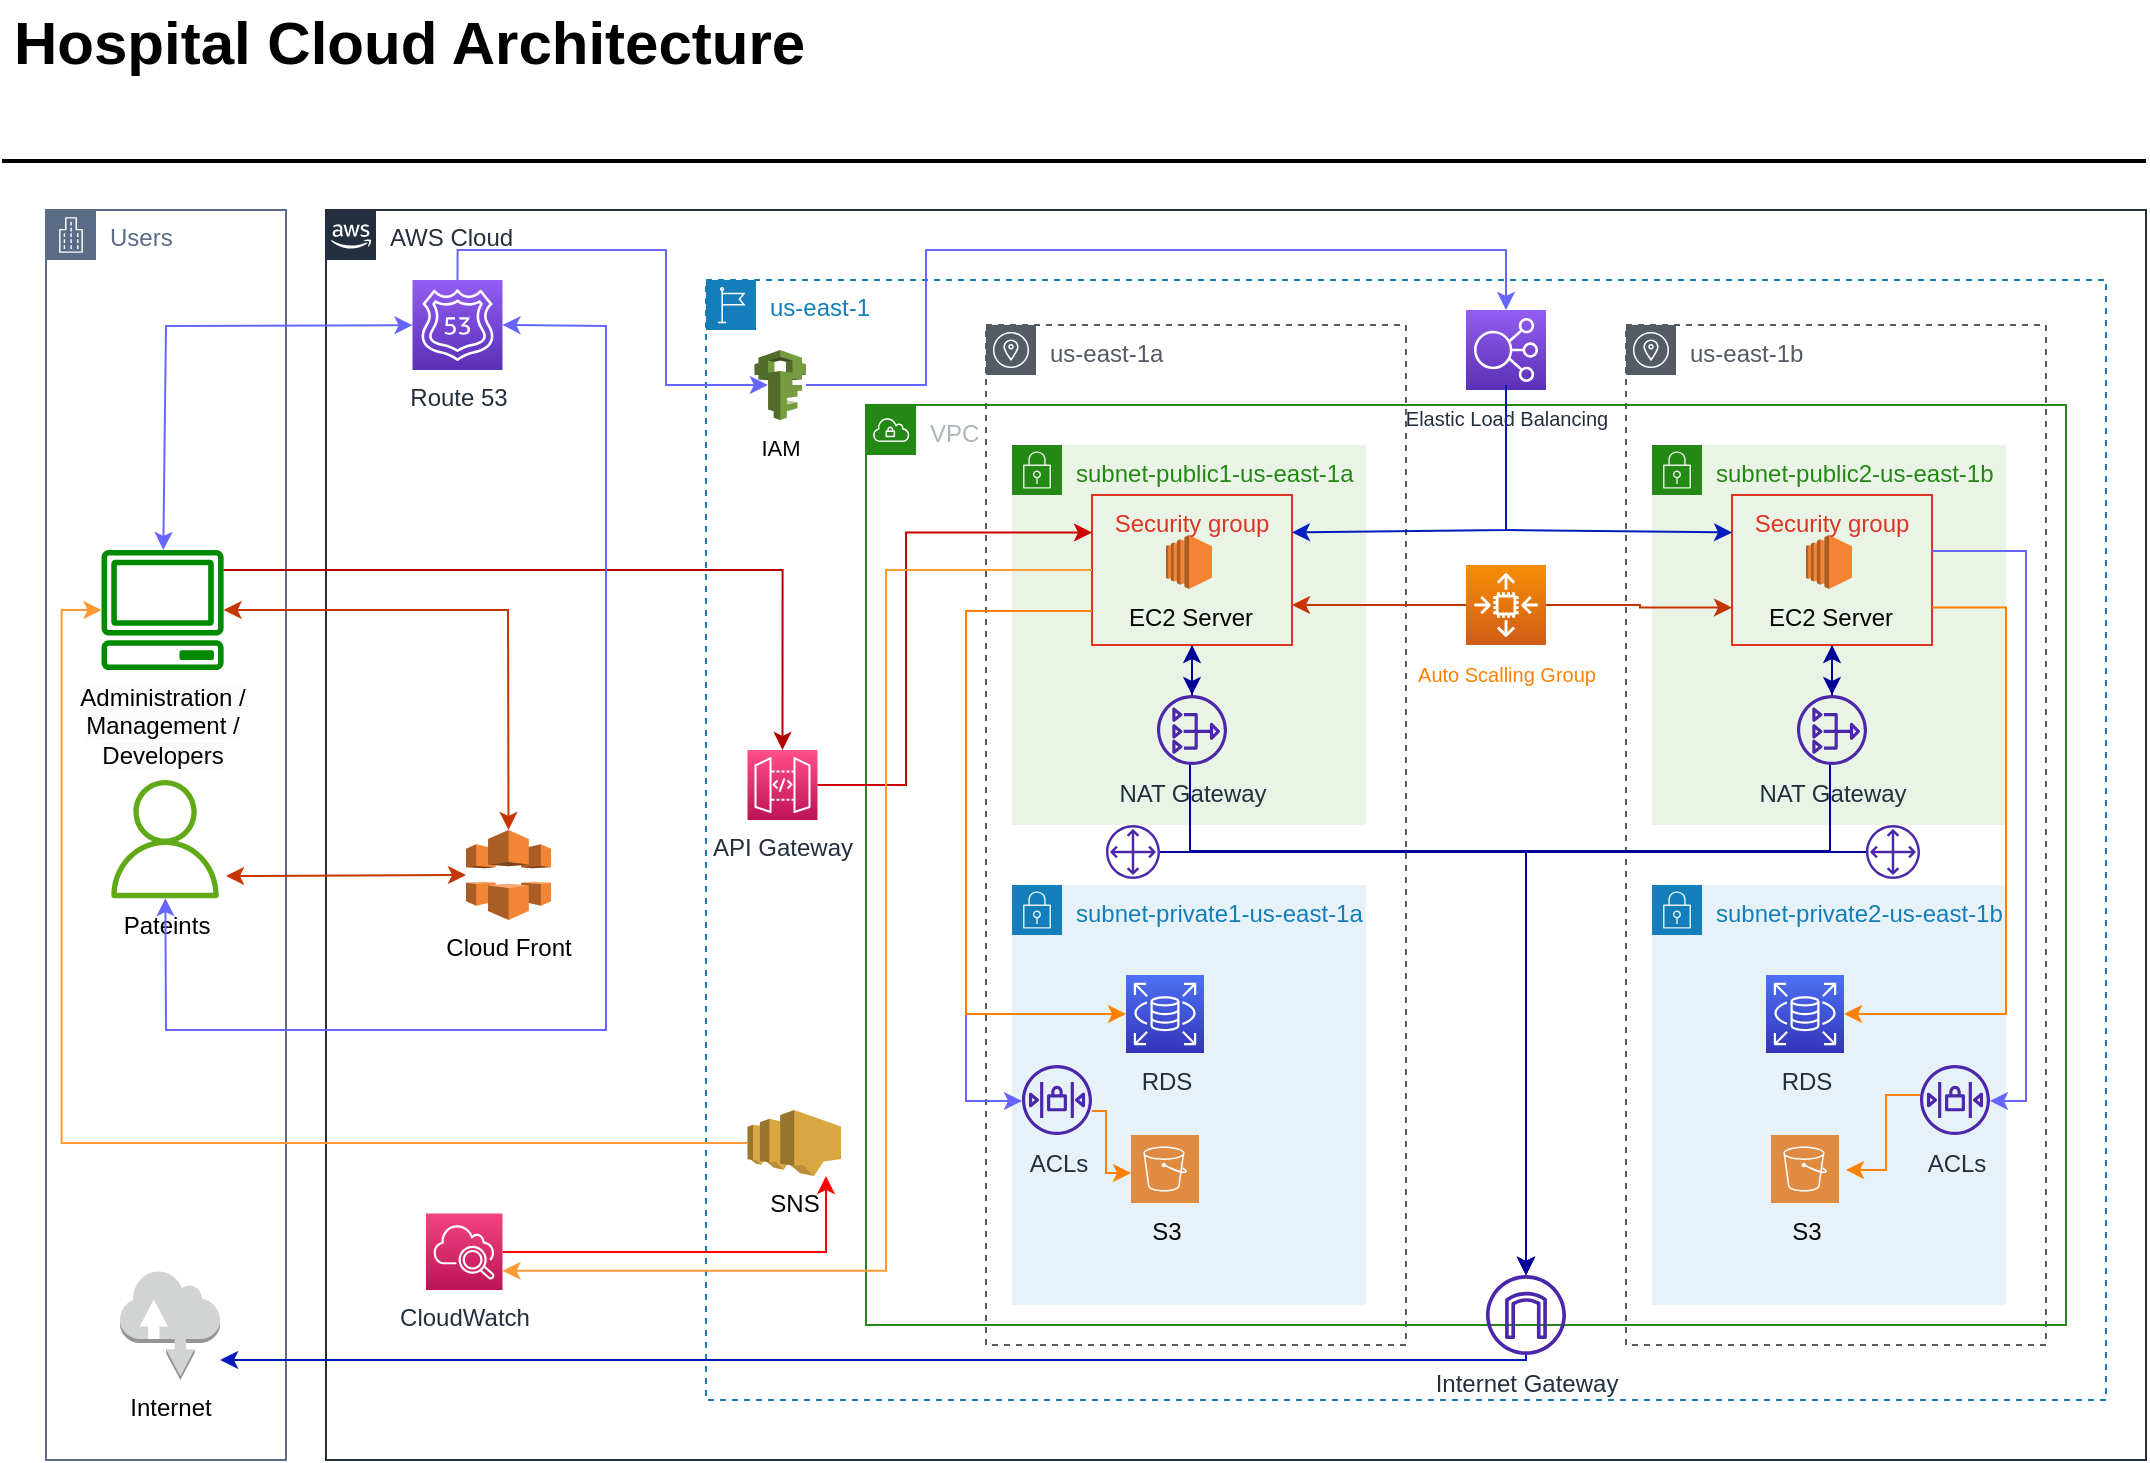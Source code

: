 <mxfile version="21.6.8" type="device">
  <diagram id="Ht1M8jgEwFfnCIfOTk4-" name="Page-1">
    <mxGraphModel dx="1194" dy="524" grid="1" gridSize="10" guides="1" tooltips="1" connect="1" arrows="1" fold="1" page="1" pageScale="1" pageWidth="827" pageHeight="1169" math="0" shadow="0">
      <root>
        <mxCell id="0" />
        <mxCell id="1" parent="0" />
        <mxCell id="UEzPUAAOIrF-is8g5C7q-2" value="AWS Cloud" style="points=[[0,0],[0.25,0],[0.5,0],[0.75,0],[1,0],[1,0.25],[1,0.5],[1,0.75],[1,1],[0.75,1],[0.5,1],[0.25,1],[0,1],[0,0.75],[0,0.5],[0,0.25]];outlineConnect=0;gradientColor=none;html=1;whiteSpace=wrap;fontSize=12;fontStyle=0;shape=mxgraph.aws4.group;grIcon=mxgraph.aws4.group_aws_cloud_alt;strokeColor=#232F3E;fillColor=none;verticalAlign=top;align=left;spacingLeft=30;fontColor=#232F3E;dashed=0;container=1;pointerEvents=0;collapsible=0;recursiveResize=0;" parent="1" vertex="1">
          <mxGeometry x="170" y="170" width="910" height="625" as="geometry" />
        </mxCell>
        <mxCell id="ExGzcJAQRoewwnMDEtsl-25" value="us-east-1" style="points=[[0,0],[0.25,0],[0.5,0],[0.75,0],[1,0],[1,0.25],[1,0.5],[1,0.75],[1,1],[0.75,1],[0.5,1],[0.25,1],[0,1],[0,0.75],[0,0.5],[0,0.25]];outlineConnect=0;gradientColor=none;html=1;whiteSpace=wrap;fontSize=12;fontStyle=0;container=1;pointerEvents=0;collapsible=0;recursiveResize=0;shape=mxgraph.aws4.group;grIcon=mxgraph.aws4.group_region;strokeColor=#147EBA;fillColor=none;verticalAlign=top;align=left;spacingLeft=30;fontColor=#147EBA;dashed=1;" parent="UEzPUAAOIrF-is8g5C7q-2" vertex="1">
          <mxGeometry x="190" y="35" width="700" height="560" as="geometry" />
        </mxCell>
        <mxCell id="ExGzcJAQRoewwnMDEtsl-26" value="VPC" style="points=[[0,0],[0.25,0],[0.5,0],[0.75,0],[1,0],[1,0.25],[1,0.5],[1,0.75],[1,1],[0.75,1],[0.5,1],[0.25,1],[0,1],[0,0.75],[0,0.5],[0,0.25]];outlineConnect=0;gradientColor=none;html=1;whiteSpace=wrap;fontSize=12;fontStyle=0;container=1;pointerEvents=0;collapsible=0;recursiveResize=0;shape=mxgraph.aws4.group;grIcon=mxgraph.aws4.group_vpc;strokeColor=#248814;fillColor=none;verticalAlign=top;align=left;spacingLeft=30;fontColor=#AAB7B8;dashed=0;" parent="ExGzcJAQRoewwnMDEtsl-25" vertex="1">
          <mxGeometry x="80" y="62.5" width="600" height="460" as="geometry" />
        </mxCell>
        <mxCell id="ExGzcJAQRoewwnMDEtsl-28" value="us-east-1a" style="sketch=0;outlineConnect=0;gradientColor=none;html=1;whiteSpace=wrap;fontSize=12;fontStyle=0;shape=mxgraph.aws4.group;grIcon=mxgraph.aws4.group_availability_zone;strokeColor=#545B64;fillColor=none;verticalAlign=top;align=left;spacingLeft=30;fontColor=#545B64;dashed=1;" parent="ExGzcJAQRoewwnMDEtsl-26" vertex="1">
          <mxGeometry x="60" y="-40" width="210" height="510" as="geometry" />
        </mxCell>
        <mxCell id="ExGzcJAQRoewwnMDEtsl-35" value="subnet-public1-us-east-1a" style="points=[[0,0],[0.25,0],[0.5,0],[0.75,0],[1,0],[1,0.25],[1,0.5],[1,0.75],[1,1],[0.75,1],[0.5,1],[0.25,1],[0,1],[0,0.75],[0,0.5],[0,0.25]];outlineConnect=0;gradientColor=none;html=1;whiteSpace=wrap;fontSize=12;fontStyle=0;container=1;pointerEvents=0;collapsible=0;recursiveResize=0;shape=mxgraph.aws4.group;grIcon=mxgraph.aws4.group_security_group;grStroke=0;strokeColor=#248814;fillColor=#E9F3E6;verticalAlign=top;align=left;spacingLeft=30;fontColor=#248814;dashed=0;" parent="ExGzcJAQRoewwnMDEtsl-26" vertex="1">
          <mxGeometry x="73" y="20" width="177" height="190" as="geometry" />
        </mxCell>
        <mxCell id="ExGzcJAQRoewwnMDEtsl-39" value="EC2 Server" style="outlineConnect=0;dashed=0;verticalLabelPosition=bottom;verticalAlign=top;align=center;html=1;shape=mxgraph.aws3.ec2;fillColor=#F58534;gradientColor=none;" parent="ExGzcJAQRoewwnMDEtsl-35" vertex="1">
          <mxGeometry x="77" y="45" width="23" height="27" as="geometry" />
        </mxCell>
        <mxCell id="q85UzIq8mVvsXKcHLwb1-10" style="edgeStyle=orthogonalEdgeStyle;rounded=0;orthogonalLoop=1;jettySize=auto;html=1;entryX=0.5;entryY=1;entryDx=0;entryDy=0;strokeColor=#000099;" parent="ExGzcJAQRoewwnMDEtsl-35" source="ExGzcJAQRoewwnMDEtsl-43" target="ExGzcJAQRoewwnMDEtsl-48" edge="1">
          <mxGeometry relative="1" as="geometry" />
        </mxCell>
        <mxCell id="ExGzcJAQRoewwnMDEtsl-43" value="NAT Gateway" style="sketch=0;outlineConnect=0;fontColor=#232F3E;gradientColor=none;fillColor=#4D27AA;strokeColor=none;dashed=0;verticalLabelPosition=bottom;verticalAlign=top;align=center;html=1;fontSize=12;fontStyle=0;aspect=fixed;pointerEvents=1;shape=mxgraph.aws4.nat_gateway;" parent="ExGzcJAQRoewwnMDEtsl-35" vertex="1">
          <mxGeometry x="72.5" y="125" width="35" height="35" as="geometry" />
        </mxCell>
        <mxCell id="q85UzIq8mVvsXKcHLwb1-11" style="edgeStyle=orthogonalEdgeStyle;rounded=0;orthogonalLoop=1;jettySize=auto;html=1;strokeColor=#000099;" parent="ExGzcJAQRoewwnMDEtsl-35" source="ExGzcJAQRoewwnMDEtsl-48" target="ExGzcJAQRoewwnMDEtsl-43" edge="1">
          <mxGeometry relative="1" as="geometry" />
        </mxCell>
        <mxCell id="ExGzcJAQRoewwnMDEtsl-48" value="Security group" style="fillColor=none;strokeColor=#DD3522;verticalAlign=top;fontStyle=0;fontColor=#DD3522;whiteSpace=wrap;html=1;" parent="ExGzcJAQRoewwnMDEtsl-35" vertex="1">
          <mxGeometry x="40" y="25" width="100" height="75" as="geometry" />
        </mxCell>
        <mxCell id="ExGzcJAQRoewwnMDEtsl-37" value="subnet-private1-us-east-1a" style="points=[[0,0],[0.25,0],[0.5,0],[0.75,0],[1,0],[1,0.25],[1,0.5],[1,0.75],[1,1],[0.75,1],[0.5,1],[0.25,1],[0,1],[0,0.75],[0,0.5],[0,0.25]];outlineConnect=0;gradientColor=none;html=1;whiteSpace=wrap;fontSize=12;fontStyle=0;container=1;pointerEvents=0;collapsible=0;recursiveResize=0;shape=mxgraph.aws4.group;grIcon=mxgraph.aws4.group_security_group;grStroke=0;strokeColor=#147EBA;fillColor=#E6F2F8;verticalAlign=top;align=left;spacingLeft=30;fontColor=#147EBA;dashed=0;" parent="ExGzcJAQRoewwnMDEtsl-26" vertex="1">
          <mxGeometry x="73" y="240" width="177" height="210" as="geometry" />
        </mxCell>
        <mxCell id="ExGzcJAQRoewwnMDEtsl-47" value="S3" style="sketch=0;pointerEvents=1;shadow=0;dashed=0;html=1;strokeColor=none;fillColor=#DF8C42;labelPosition=center;verticalLabelPosition=bottom;verticalAlign=top;align=center;outlineConnect=0;shape=mxgraph.veeam2.aws_s3;" parent="ExGzcJAQRoewwnMDEtsl-37" vertex="1">
          <mxGeometry x="59.5" y="125" width="34" height="34" as="geometry" />
        </mxCell>
        <mxCell id="ExGzcJAQRoewwnMDEtsl-42" value="RDS" style="sketch=0;points=[[0,0,0],[0.25,0,0],[0.5,0,0],[0.75,0,0],[1,0,0],[0,1,0],[0.25,1,0],[0.5,1,0],[0.75,1,0],[1,1,0],[0,0.25,0],[0,0.5,0],[0,0.75,0],[1,0.25,0],[1,0.5,0],[1,0.75,0]];outlineConnect=0;fontColor=#232F3E;gradientColor=#4D72F3;gradientDirection=north;fillColor=#3334B9;strokeColor=#ffffff;dashed=0;verticalLabelPosition=bottom;verticalAlign=top;align=center;html=1;fontSize=12;fontStyle=0;aspect=fixed;shape=mxgraph.aws4.resourceIcon;resIcon=mxgraph.aws4.rds;" parent="ExGzcJAQRoewwnMDEtsl-26" vertex="1">
          <mxGeometry x="130" y="285" width="39" height="39" as="geometry" />
        </mxCell>
        <mxCell id="q85UzIq8mVvsXKcHLwb1-24" style="edgeStyle=orthogonalEdgeStyle;rounded=0;orthogonalLoop=1;jettySize=auto;html=1;strokeColor=#FF8000;" parent="ExGzcJAQRoewwnMDEtsl-26" source="ExGzcJAQRoewwnMDEtsl-53" target="ExGzcJAQRoewwnMDEtsl-47" edge="1">
          <mxGeometry relative="1" as="geometry">
            <Array as="points">
              <mxPoint x="120" y="353" />
              <mxPoint x="120" y="384" />
            </Array>
          </mxGeometry>
        </mxCell>
        <mxCell id="ExGzcJAQRoewwnMDEtsl-53" value="ACLs" style="sketch=0;outlineConnect=0;fontColor=#232F3E;gradientColor=none;fillColor=#4D27AA;strokeColor=none;dashed=0;verticalLabelPosition=bottom;verticalAlign=top;align=center;html=1;fontSize=12;fontStyle=0;aspect=fixed;pointerEvents=1;shape=mxgraph.aws4.network_access_control_list;" parent="ExGzcJAQRoewwnMDEtsl-26" vertex="1">
          <mxGeometry x="78" y="330" width="35" height="35" as="geometry" />
        </mxCell>
        <mxCell id="ExGzcJAQRoewwnMDEtsl-65" value="us-east-1b" style="sketch=0;outlineConnect=0;gradientColor=none;html=1;whiteSpace=wrap;fontSize=12;fontStyle=0;shape=mxgraph.aws4.group;grIcon=mxgraph.aws4.group_availability_zone;strokeColor=#545B64;fillColor=none;verticalAlign=top;align=left;spacingLeft=30;fontColor=#545B64;dashed=1;" parent="ExGzcJAQRoewwnMDEtsl-26" vertex="1">
          <mxGeometry x="380" y="-40" width="210" height="510" as="geometry" />
        </mxCell>
        <mxCell id="ExGzcJAQRoewwnMDEtsl-66" value="&lt;font style=&quot;font-size: 12px;&quot;&gt;subnet-public2-us-east-1b&lt;/font&gt;" style="points=[[0,0],[0.25,0],[0.5,0],[0.75,0],[1,0],[1,0.25],[1,0.5],[1,0.75],[1,1],[0.75,1],[0.5,1],[0.25,1],[0,1],[0,0.75],[0,0.5],[0,0.25]];outlineConnect=0;gradientColor=none;html=1;whiteSpace=wrap;fontSize=12;fontStyle=0;container=1;pointerEvents=0;collapsible=0;recursiveResize=0;shape=mxgraph.aws4.group;grIcon=mxgraph.aws4.group_security_group;grStroke=0;strokeColor=#248814;fillColor=#E9F3E6;verticalAlign=top;align=left;spacingLeft=30;fontColor=#248814;dashed=0;" parent="ExGzcJAQRoewwnMDEtsl-26" vertex="1">
          <mxGeometry x="393" y="20" width="177" height="190" as="geometry" />
        </mxCell>
        <mxCell id="ExGzcJAQRoewwnMDEtsl-67" value="EC2 Server" style="outlineConnect=0;dashed=0;verticalLabelPosition=bottom;verticalAlign=top;align=center;html=1;shape=mxgraph.aws3.ec2;fillColor=#F58534;gradientColor=none;" parent="ExGzcJAQRoewwnMDEtsl-66" vertex="1">
          <mxGeometry x="77" y="45" width="23" height="27" as="geometry" />
        </mxCell>
        <mxCell id="q85UzIq8mVvsXKcHLwb1-9" style="edgeStyle=orthogonalEdgeStyle;rounded=0;orthogonalLoop=1;jettySize=auto;html=1;entryX=0.5;entryY=1;entryDx=0;entryDy=0;strokeColor=#000099;" parent="ExGzcJAQRoewwnMDEtsl-66" source="ExGzcJAQRoewwnMDEtsl-68" target="ExGzcJAQRoewwnMDEtsl-69" edge="1">
          <mxGeometry relative="1" as="geometry" />
        </mxCell>
        <mxCell id="ExGzcJAQRoewwnMDEtsl-68" value="NAT Gateway" style="sketch=0;outlineConnect=0;fontColor=#232F3E;gradientColor=none;fillColor=#4D27AA;strokeColor=none;dashed=0;verticalLabelPosition=bottom;verticalAlign=top;align=center;html=1;fontSize=12;fontStyle=0;aspect=fixed;pointerEvents=1;shape=mxgraph.aws4.nat_gateway;" parent="ExGzcJAQRoewwnMDEtsl-66" vertex="1">
          <mxGeometry x="72.5" y="125" width="35" height="35" as="geometry" />
        </mxCell>
        <mxCell id="q85UzIq8mVvsXKcHLwb1-12" style="edgeStyle=orthogonalEdgeStyle;rounded=0;orthogonalLoop=1;jettySize=auto;html=1;strokeColor=#000099;" parent="ExGzcJAQRoewwnMDEtsl-66" source="ExGzcJAQRoewwnMDEtsl-69" target="ExGzcJAQRoewwnMDEtsl-68" edge="1">
          <mxGeometry relative="1" as="geometry" />
        </mxCell>
        <mxCell id="ExGzcJAQRoewwnMDEtsl-69" value="Security group" style="fillColor=none;strokeColor=#DD3522;verticalAlign=top;fontStyle=0;fontColor=#DD3522;whiteSpace=wrap;html=1;" parent="ExGzcJAQRoewwnMDEtsl-66" vertex="1">
          <mxGeometry x="40" y="25" width="100" height="75" as="geometry" />
        </mxCell>
        <mxCell id="ExGzcJAQRoewwnMDEtsl-70" value="&lt;font style=&quot;font-size: 12px;&quot;&gt;subnet-private2-us-east-1b&lt;/font&gt;" style="points=[[0,0],[0.25,0],[0.5,0],[0.75,0],[1,0],[1,0.25],[1,0.5],[1,0.75],[1,1],[0.75,1],[0.5,1],[0.25,1],[0,1],[0,0.75],[0,0.5],[0,0.25]];outlineConnect=0;gradientColor=none;html=1;whiteSpace=wrap;fontSize=12;fontStyle=0;container=1;pointerEvents=0;collapsible=0;recursiveResize=0;shape=mxgraph.aws4.group;grIcon=mxgraph.aws4.group_security_group;grStroke=0;strokeColor=#147EBA;fillColor=#E6F2F8;verticalAlign=top;align=left;spacingLeft=30;fontColor=#147EBA;dashed=0;" parent="ExGzcJAQRoewwnMDEtsl-26" vertex="1">
          <mxGeometry x="393" y="240" width="177" height="210" as="geometry" />
        </mxCell>
        <mxCell id="ExGzcJAQRoewwnMDEtsl-71" value="S3" style="sketch=0;pointerEvents=1;shadow=0;dashed=0;html=1;strokeColor=none;fillColor=#DF8C42;labelPosition=center;verticalLabelPosition=bottom;verticalAlign=top;align=center;outlineConnect=0;shape=mxgraph.veeam2.aws_s3;" parent="ExGzcJAQRoewwnMDEtsl-70" vertex="1">
          <mxGeometry x="59.5" y="125" width="34" height="34" as="geometry" />
        </mxCell>
        <mxCell id="ExGzcJAQRoewwnMDEtsl-72" value="RDS" style="sketch=0;points=[[0,0,0],[0.25,0,0],[0.5,0,0],[0.75,0,0],[1,0,0],[0,1,0],[0.25,1,0],[0.5,1,0],[0.75,1,0],[1,1,0],[0,0.25,0],[0,0.5,0],[0,0.75,0],[1,0.25,0],[1,0.5,0],[1,0.75,0]];outlineConnect=0;fontColor=#232F3E;gradientColor=#4D72F3;gradientDirection=north;fillColor=#3334B9;strokeColor=#ffffff;dashed=0;verticalLabelPosition=bottom;verticalAlign=top;align=center;html=1;fontSize=12;fontStyle=0;aspect=fixed;shape=mxgraph.aws4.resourceIcon;resIcon=mxgraph.aws4.rds;" parent="ExGzcJAQRoewwnMDEtsl-26" vertex="1">
          <mxGeometry x="450" y="285" width="39" height="39" as="geometry" />
        </mxCell>
        <mxCell id="ExGzcJAQRoewwnMDEtsl-80" value="" style="endArrow=classic;html=1;rounded=0;fillColor=#0050ef;strokeColor=#001DBC;entryX=0;entryY=0.25;entryDx=0;entryDy=0;" parent="ExGzcJAQRoewwnMDEtsl-26" target="ExGzcJAQRoewwnMDEtsl-69" edge="1">
          <mxGeometry width="50" height="50" relative="1" as="geometry">
            <mxPoint x="320" y="62.5" as="sourcePoint" />
            <mxPoint x="380.0" y="162.5" as="targetPoint" />
            <Array as="points" />
          </mxGeometry>
        </mxCell>
        <mxCell id="ExGzcJAQRoewwnMDEtsl-89" value="" style="edgeStyle=orthogonalEdgeStyle;rounded=0;orthogonalLoop=1;jettySize=auto;html=1;fontColor=#000000;fillColor=#fa6800;strokeColor=#C73500;" parent="ExGzcJAQRoewwnMDEtsl-26" source="ExGzcJAQRoewwnMDEtsl-88" target="ExGzcJAQRoewwnMDEtsl-48" edge="1">
          <mxGeometry relative="1" as="geometry">
            <Array as="points">
              <mxPoint x="230" y="100" />
              <mxPoint x="230" y="100" />
            </Array>
          </mxGeometry>
        </mxCell>
        <mxCell id="EnjP6tpWl0gaY5YBtMwa-1" style="edgeStyle=orthogonalEdgeStyle;rounded=0;orthogonalLoop=1;jettySize=auto;html=1;entryX=0;entryY=0.75;entryDx=0;entryDy=0;strokeColor=#C73500;" edge="1" parent="ExGzcJAQRoewwnMDEtsl-26" source="ExGzcJAQRoewwnMDEtsl-88" target="ExGzcJAQRoewwnMDEtsl-69">
          <mxGeometry relative="1" as="geometry">
            <Array as="points">
              <mxPoint x="387" y="100" />
              <mxPoint x="387" y="101" />
            </Array>
          </mxGeometry>
        </mxCell>
        <mxCell id="ExGzcJAQRoewwnMDEtsl-88" value="&lt;font style=&quot;font-size: 10px;&quot; color=&quot;#ff8000&quot;&gt;Auto Scalling Group&lt;/font&gt;" style="sketch=0;points=[[0,0,0],[0.25,0,0],[0.5,0,0],[0.75,0,0],[1,0,0],[0,1,0],[0.25,1,0],[0.5,1,0],[0.75,1,0],[1,1,0],[0,0.25,0],[0,0.5,0],[0,0.75,0],[1,0.25,0],[1,0.5,0],[1,0.75,0]];outlineConnect=0;fontColor=#232F3E;gradientColor=#F78E04;gradientDirection=north;fillColor=#D05C17;strokeColor=#ffffff;dashed=0;verticalLabelPosition=bottom;verticalAlign=top;align=center;html=1;fontSize=12;fontStyle=0;aspect=fixed;shape=mxgraph.aws4.resourceIcon;resIcon=mxgraph.aws4.auto_scaling2;" parent="ExGzcJAQRoewwnMDEtsl-26" vertex="1">
          <mxGeometry x="300" y="80" width="40" height="40" as="geometry" />
        </mxCell>
        <mxCell id="ExGzcJAQRoewwnMDEtsl-94" value="Internet Gateway" style="sketch=0;outlineConnect=0;fontColor=#232F3E;gradientColor=none;fillColor=#4D27AA;strokeColor=none;dashed=0;verticalLabelPosition=bottom;verticalAlign=top;align=center;html=1;fontSize=12;fontStyle=0;aspect=fixed;pointerEvents=1;shape=mxgraph.aws4.internet_gateway;" parent="ExGzcJAQRoewwnMDEtsl-26" vertex="1">
          <mxGeometry x="310" y="435" width="40" height="40" as="geometry" />
        </mxCell>
        <mxCell id="q85UzIq8mVvsXKcHLwb1-4" style="edgeStyle=orthogonalEdgeStyle;rounded=0;orthogonalLoop=1;jettySize=auto;html=1;strokeColor=#000099;" parent="ExGzcJAQRoewwnMDEtsl-26" source="ExGzcJAQRoewwnMDEtsl-43" target="ExGzcJAQRoewwnMDEtsl-94" edge="1">
          <mxGeometry relative="1" as="geometry">
            <Array as="points">
              <mxPoint x="162" y="223" />
              <mxPoint x="330" y="223" />
            </Array>
          </mxGeometry>
        </mxCell>
        <mxCell id="q85UzIq8mVvsXKcHLwb1-5" style="edgeStyle=orthogonalEdgeStyle;rounded=0;orthogonalLoop=1;jettySize=auto;html=1;strokeColor=#000099;" parent="ExGzcJAQRoewwnMDEtsl-26" source="ExGzcJAQRoewwnMDEtsl-68" target="ExGzcJAQRoewwnMDEtsl-94" edge="1">
          <mxGeometry relative="1" as="geometry">
            <Array as="points">
              <mxPoint x="482" y="223" />
              <mxPoint x="330" y="223" />
            </Array>
          </mxGeometry>
        </mxCell>
        <mxCell id="q85UzIq8mVvsXKcHLwb1-17" style="edgeStyle=orthogonalEdgeStyle;rounded=0;orthogonalLoop=1;jettySize=auto;html=1;strokeColor=#000099;" parent="ExGzcJAQRoewwnMDEtsl-26" source="q85UzIq8mVvsXKcHLwb1-15" target="ExGzcJAQRoewwnMDEtsl-94" edge="1">
          <mxGeometry relative="1" as="geometry" />
        </mxCell>
        <mxCell id="q85UzIq8mVvsXKcHLwb1-15" value="" style="sketch=0;outlineConnect=0;fontColor=#232F3E;gradientColor=none;fillColor=#4D27AA;strokeColor=none;dashed=0;verticalLabelPosition=bottom;verticalAlign=top;align=center;html=1;fontSize=12;fontStyle=0;aspect=fixed;pointerEvents=1;shape=mxgraph.aws4.customer_gateway;" parent="ExGzcJAQRoewwnMDEtsl-26" vertex="1">
          <mxGeometry x="120" y="210" width="27" height="27" as="geometry" />
        </mxCell>
        <mxCell id="q85UzIq8mVvsXKcHLwb1-18" style="edgeStyle=orthogonalEdgeStyle;rounded=0;orthogonalLoop=1;jettySize=auto;html=1;strokeColor=#000099;" parent="ExGzcJAQRoewwnMDEtsl-26" source="q85UzIq8mVvsXKcHLwb1-16" target="ExGzcJAQRoewwnMDEtsl-94" edge="1">
          <mxGeometry relative="1" as="geometry" />
        </mxCell>
        <mxCell id="q85UzIq8mVvsXKcHLwb1-16" value="" style="sketch=0;outlineConnect=0;fontColor=#232F3E;gradientColor=none;fillColor=#4D27AA;strokeColor=none;dashed=0;verticalLabelPosition=bottom;verticalAlign=top;align=center;html=1;fontSize=12;fontStyle=0;aspect=fixed;pointerEvents=1;shape=mxgraph.aws4.customer_gateway;" parent="ExGzcJAQRoewwnMDEtsl-26" vertex="1">
          <mxGeometry x="500" y="210" width="27" height="27" as="geometry" />
        </mxCell>
        <mxCell id="q85UzIq8mVvsXKcHLwb1-25" style="edgeStyle=orthogonalEdgeStyle;rounded=0;orthogonalLoop=1;jettySize=auto;html=1;strokeColor=#6666FF;" parent="ExGzcJAQRoewwnMDEtsl-26" source="ExGzcJAQRoewwnMDEtsl-48" target="ExGzcJAQRoewwnMDEtsl-53" edge="1">
          <mxGeometry relative="1" as="geometry">
            <Array as="points">
              <mxPoint x="50" y="103" />
              <mxPoint x="50" y="348" />
            </Array>
          </mxGeometry>
        </mxCell>
        <mxCell id="q85UzIq8mVvsXKcHLwb1-29" style="edgeStyle=orthogonalEdgeStyle;rounded=0;orthogonalLoop=1;jettySize=auto;html=1;strokeColor=#6666FF;" parent="ExGzcJAQRoewwnMDEtsl-26" source="ExGzcJAQRoewwnMDEtsl-69" target="ExGzcJAQRoewwnMDEtsl-74" edge="1">
          <mxGeometry relative="1" as="geometry">
            <Array as="points">
              <mxPoint x="580" y="73" />
              <mxPoint x="580" y="348" />
            </Array>
          </mxGeometry>
        </mxCell>
        <mxCell id="q85UzIq8mVvsXKcHLwb1-28" style="edgeStyle=orthogonalEdgeStyle;rounded=0;orthogonalLoop=1;jettySize=auto;html=1;strokeColor=#FF8000;" parent="ExGzcJAQRoewwnMDEtsl-26" source="ExGzcJAQRoewwnMDEtsl-74" edge="1">
          <mxGeometry relative="1" as="geometry">
            <mxPoint x="490" y="382.5" as="targetPoint" />
            <Array as="points">
              <mxPoint x="510" y="345" />
              <mxPoint x="510" y="383" />
            </Array>
          </mxGeometry>
        </mxCell>
        <mxCell id="ExGzcJAQRoewwnMDEtsl-74" value="ACLs" style="sketch=0;outlineConnect=0;fontColor=#232F3E;gradientColor=none;fillColor=#4D27AA;strokeColor=none;dashed=0;verticalLabelPosition=bottom;verticalAlign=top;align=center;html=1;fontSize=12;fontStyle=0;aspect=fixed;pointerEvents=1;shape=mxgraph.aws4.network_access_control_list;" parent="ExGzcJAQRoewwnMDEtsl-26" vertex="1">
          <mxGeometry x="527" y="330" width="35" height="35" as="geometry" />
        </mxCell>
        <mxCell id="rg9XvMPaiSiU5WUBSQuK-5" style="edgeStyle=orthogonalEdgeStyle;rounded=0;orthogonalLoop=1;jettySize=auto;html=1;entryX=0;entryY=0.5;entryDx=0;entryDy=0;entryPerimeter=0;strokeColor=#FF8000;" parent="ExGzcJAQRoewwnMDEtsl-26" source="ExGzcJAQRoewwnMDEtsl-48" target="ExGzcJAQRoewwnMDEtsl-42" edge="1">
          <mxGeometry relative="1" as="geometry">
            <Array as="points">
              <mxPoint x="50" y="103" />
              <mxPoint x="50" y="305" />
            </Array>
          </mxGeometry>
        </mxCell>
        <mxCell id="rg9XvMPaiSiU5WUBSQuK-9" style="edgeStyle=orthogonalEdgeStyle;rounded=0;orthogonalLoop=1;jettySize=auto;html=1;exitX=1;exitY=0.75;exitDx=0;exitDy=0;entryX=1;entryY=0.5;entryDx=0;entryDy=0;entryPerimeter=0;strokeColor=#FF8000;" parent="ExGzcJAQRoewwnMDEtsl-26" source="ExGzcJAQRoewwnMDEtsl-69" target="ExGzcJAQRoewwnMDEtsl-72" edge="1">
          <mxGeometry relative="1" as="geometry">
            <Array as="points">
              <mxPoint x="570" y="101" />
              <mxPoint x="570" y="305" />
            </Array>
          </mxGeometry>
        </mxCell>
        <mxCell id="ExGzcJAQRoewwnMDEtsl-61" value="&lt;font style=&quot;font-size: 10px;&quot;&gt;Elastic Load Balancing&lt;/font&gt;" style="sketch=0;points=[[0,0,0],[0.25,0,0],[0.5,0,0],[0.75,0,0],[1,0,0],[0,1,0],[0.25,1,0],[0.5,1,0],[0.75,1,0],[1,1,0],[0,0.25,0],[0,0.5,0],[0,0.75,0],[1,0.25,0],[1,0.5,0],[1,0.75,0]];outlineConnect=0;fontColor=#232F3E;gradientColor=#945DF2;gradientDirection=north;fillColor=#5A30B5;strokeColor=#ffffff;dashed=0;verticalLabelPosition=bottom;verticalAlign=top;align=center;html=1;fontSize=12;fontStyle=0;aspect=fixed;shape=mxgraph.aws4.resourceIcon;resIcon=mxgraph.aws4.elastic_load_balancing;" parent="ExGzcJAQRoewwnMDEtsl-25" vertex="1">
          <mxGeometry x="380" y="15" width="40" height="40" as="geometry" />
        </mxCell>
        <mxCell id="ExGzcJAQRoewwnMDEtsl-78" value="" style="endArrow=classic;html=1;rounded=0;exitX=0.5;exitY=1;exitDx=0;exitDy=0;exitPerimeter=0;fillColor=#0050ef;strokeColor=#001DBC;entryX=1;entryY=0.25;entryDx=0;entryDy=0;" parent="ExGzcJAQRoewwnMDEtsl-25" target="ExGzcJAQRoewwnMDEtsl-48" edge="1">
          <mxGeometry width="50" height="50" relative="1" as="geometry">
            <mxPoint x="400" y="52.5" as="sourcePoint" />
            <mxPoint x="345.0" y="225" as="targetPoint" />
            <Array as="points">
              <mxPoint x="400" y="125" />
            </Array>
          </mxGeometry>
        </mxCell>
        <mxCell id="_OY7_4knuKVSR3tfg4X5-40" style="edgeStyle=orthogonalEdgeStyle;rounded=0;orthogonalLoop=1;jettySize=auto;html=1;entryX=0;entryY=0.25;entryDx=0;entryDy=0;fillColor=#CC0000;strokeColor=#CC0000;" parent="ExGzcJAQRoewwnMDEtsl-25" source="ExGzcJAQRoewwnMDEtsl-105" target="ExGzcJAQRoewwnMDEtsl-48" edge="1">
          <mxGeometry relative="1" as="geometry">
            <Array as="points">
              <mxPoint x="100" y="253" />
              <mxPoint x="100" y="126" />
            </Array>
          </mxGeometry>
        </mxCell>
        <mxCell id="ExGzcJAQRoewwnMDEtsl-105" value="API Gateway" style="sketch=0;points=[[0,0,0],[0.25,0,0],[0.5,0,0],[0.75,0,0],[1,0,0],[0,1,0],[0.25,1,0],[0.5,1,0],[0.75,1,0],[1,1,0],[0,0.25,0],[0,0.5,0],[0,0.75,0],[1,0.25,0],[1,0.5,0],[1,0.75,0]];outlineConnect=0;fontColor=#232F3E;gradientColor=#FF4F8B;gradientDirection=north;fillColor=#BC1356;strokeColor=#ffffff;dashed=0;verticalLabelPosition=bottom;verticalAlign=top;align=center;html=1;fontSize=12;fontStyle=0;aspect=fixed;shape=mxgraph.aws4.resourceIcon;resIcon=mxgraph.aws4.api_gateway;" parent="ExGzcJAQRoewwnMDEtsl-25" vertex="1">
          <mxGeometry x="20.75" y="235" width="35" height="35" as="geometry" />
        </mxCell>
        <mxCell id="q85UzIq8mVvsXKcHLwb1-34" style="edgeStyle=orthogonalEdgeStyle;rounded=0;orthogonalLoop=1;jettySize=auto;html=1;entryX=0.5;entryY=0;entryDx=0;entryDy=0;entryPerimeter=0;strokeColor=#6666FF;" parent="ExGzcJAQRoewwnMDEtsl-25" source="ExGzcJAQRoewwnMDEtsl-8" target="ExGzcJAQRoewwnMDEtsl-61" edge="1">
          <mxGeometry relative="1" as="geometry">
            <Array as="points">
              <mxPoint x="110" y="52" />
              <mxPoint x="110" y="-15" />
              <mxPoint x="400" y="-15" />
            </Array>
          </mxGeometry>
        </mxCell>
        <mxCell id="ExGzcJAQRoewwnMDEtsl-8" value="&lt;font style=&quot;font-size: 11px;&quot;&gt;IAM&lt;/font&gt;" style="outlineConnect=0;dashed=0;verticalLabelPosition=bottom;verticalAlign=top;align=center;html=1;shape=mxgraph.aws3.iam;fillColor=#759C3E;gradientColor=none;" parent="ExGzcJAQRoewwnMDEtsl-25" vertex="1">
          <mxGeometry x="24.25" y="35" width="25.75" height="35" as="geometry" />
        </mxCell>
        <mxCell id="rg9XvMPaiSiU5WUBSQuK-3" value="SNS" style="outlineConnect=0;dashed=0;verticalLabelPosition=bottom;verticalAlign=top;align=center;html=1;shape=mxgraph.aws3.sns;fillColor=#D9A741;gradientColor=none;" parent="ExGzcJAQRoewwnMDEtsl-25" vertex="1">
          <mxGeometry x="20.75" y="415" width="46.75" height="33" as="geometry" />
        </mxCell>
        <mxCell id="ExGzcJAQRoewwnMDEtsl-108" value="Cloud Front" style="outlineConnect=0;dashed=0;verticalLabelPosition=bottom;verticalAlign=top;align=center;html=1;shape=mxgraph.aws3.cloudfront;fillColor=#F58536;gradientColor=none;" parent="UEzPUAAOIrF-is8g5C7q-2" vertex="1">
          <mxGeometry x="70" y="310" width="42.5" height="45" as="geometry" />
        </mxCell>
        <mxCell id="q85UzIq8mVvsXKcHLwb1-32" style="edgeStyle=orthogonalEdgeStyle;rounded=0;orthogonalLoop=1;jettySize=auto;html=1;exitX=0.5;exitY=0;exitDx=0;exitDy=0;exitPerimeter=0;entryX=0.26;entryY=0.5;entryDx=0;entryDy=0;entryPerimeter=0;strokeColor=#6666FF;" parent="UEzPUAAOIrF-is8g5C7q-2" source="ExGzcJAQRoewwnMDEtsl-54" target="ExGzcJAQRoewwnMDEtsl-8" edge="1">
          <mxGeometry relative="1" as="geometry">
            <Array as="points">
              <mxPoint x="66" y="20" />
              <mxPoint x="170" y="20" />
              <mxPoint x="170" y="88" />
            </Array>
          </mxGeometry>
        </mxCell>
        <mxCell id="ExGzcJAQRoewwnMDEtsl-54" value="Route 53" style="sketch=0;points=[[0,0,0],[0.25,0,0],[0.5,0,0],[0.75,0,0],[1,0,0],[0,1,0],[0.25,1,0],[0.5,1,0],[0.75,1,0],[1,1,0],[0,0.25,0],[0,0.5,0],[0,0.75,0],[1,0.25,0],[1,0.5,0],[1,0.75,0]];outlineConnect=0;fontColor=#232F3E;gradientColor=#945DF2;gradientDirection=north;fillColor=#5A30B5;strokeColor=#ffffff;dashed=0;verticalLabelPosition=bottom;verticalAlign=top;align=center;html=1;fontSize=12;fontStyle=0;aspect=fixed;shape=mxgraph.aws4.resourceIcon;resIcon=mxgraph.aws4.route_53;" parent="UEzPUAAOIrF-is8g5C7q-2" vertex="1">
          <mxGeometry x="43.25" y="35" width="45" height="45" as="geometry" />
        </mxCell>
        <mxCell id="rg9XvMPaiSiU5WUBSQuK-11" style="edgeStyle=orthogonalEdgeStyle;rounded=0;orthogonalLoop=1;jettySize=auto;html=1;strokeColor=#FF0000;" parent="UEzPUAAOIrF-is8g5C7q-2" source="rg9XvMPaiSiU5WUBSQuK-4" target="rg9XvMPaiSiU5WUBSQuK-3" edge="1">
          <mxGeometry relative="1" as="geometry">
            <Array as="points">
              <mxPoint x="250" y="521" />
            </Array>
          </mxGeometry>
        </mxCell>
        <mxCell id="rg9XvMPaiSiU5WUBSQuK-4" value="CloudWatch" style="sketch=0;points=[[0,0,0],[0.25,0,0],[0.5,0,0],[0.75,0,0],[1,0,0],[0,1,0],[0.25,1,0],[0.5,1,0],[0.75,1,0],[1,1,0],[0,0.25,0],[0,0.5,0],[0,0.75,0],[1,0.25,0],[1,0.5,0],[1,0.75,0]];points=[[0,0,0],[0.25,0,0],[0.5,0,0],[0.75,0,0],[1,0,0],[0,1,0],[0.25,1,0],[0.5,1,0],[0.75,1,0],[1,1,0],[0,0.25,0],[0,0.5,0],[0,0.75,0],[1,0.25,0],[1,0.5,0],[1,0.75,0]];outlineConnect=0;fontColor=#232F3E;gradientColor=#F34482;gradientDirection=north;fillColor=#BC1356;strokeColor=#ffffff;dashed=0;verticalLabelPosition=bottom;verticalAlign=top;align=center;html=1;fontSize=12;fontStyle=0;aspect=fixed;shape=mxgraph.aws4.resourceIcon;resIcon=mxgraph.aws4.cloudwatch_2;" parent="UEzPUAAOIrF-is8g5C7q-2" vertex="1">
          <mxGeometry x="50" y="501.75" width="38.25" height="38.25" as="geometry" />
        </mxCell>
        <mxCell id="rg9XvMPaiSiU5WUBSQuK-10" style="edgeStyle=orthogonalEdgeStyle;rounded=0;orthogonalLoop=1;jettySize=auto;html=1;entryX=1;entryY=0.75;entryDx=0;entryDy=0;entryPerimeter=0;strokeColor=#FF9933;" parent="UEzPUAAOIrF-is8g5C7q-2" source="ExGzcJAQRoewwnMDEtsl-48" target="rg9XvMPaiSiU5WUBSQuK-4" edge="1">
          <mxGeometry relative="1" as="geometry">
            <Array as="points">
              <mxPoint x="280" y="180" />
              <mxPoint x="280" y="530" />
            </Array>
          </mxGeometry>
        </mxCell>
        <mxCell id="UEzPUAAOIrF-is8g5C7q-1" value="Users" style="points=[[0,0],[0.25,0],[0.5,0],[0.75,0],[1,0],[1,0.25],[1,0.5],[1,0.75],[1,1],[0.75,1],[0.5,1],[0.25,1],[0,1],[0,0.75],[0,0.5],[0,0.25]];outlineConnect=0;gradientColor=none;html=1;whiteSpace=wrap;fontSize=12;fontStyle=0;shape=mxgraph.aws4.group;grIcon=mxgraph.aws4.group_corporate_data_center;strokeColor=#5A6C86;fillColor=none;verticalAlign=top;align=left;spacingLeft=30;fontColor=#5A6C86;dashed=0;container=1;pointerEvents=0;collapsible=0;recursiveResize=0;" parent="1" vertex="1">
          <mxGeometry x="30" y="170" width="120" height="625" as="geometry" />
        </mxCell>
        <mxCell id="ExGzcJAQRoewwnMDEtsl-6" value="&lt;span style=&quot;font-family: Helvetica; font-size: 12px; font-style: normal; font-variant-ligatures: normal; font-variant-caps: normal; letter-spacing: normal; orphans: 2; text-align: center; text-indent: 0px; text-transform: none; widows: 2; word-spacing: 0px; -webkit-text-stroke-width: 0px; background-color: rgb(251, 251, 251); text-decoration-thickness: initial; text-decoration-style: initial; text-decoration-color: initial; float: none; display: inline !important; font-weight: normal;&quot;&gt;&lt;font style=&quot;&quot; color=&quot;#000000&quot;&gt;Administration / &lt;br&gt;Management / &lt;br&gt;Developers&lt;/font&gt;&lt;/span&gt;" style="sketch=0;outlineConnect=0;fontColor=#ffffff;fillColor=#008a00;strokeColor=#000000;dashed=0;verticalLabelPosition=bottom;verticalAlign=top;align=center;html=1;fontSize=12;fontStyle=1;aspect=fixed;pointerEvents=1;shape=mxgraph.aws4.client;points=[[0,0.5,0,0,0]];" parent="UEzPUAAOIrF-is8g5C7q-1" vertex="1">
          <mxGeometry x="27.5" y="170" width="61.57" height="60" as="geometry" />
        </mxCell>
        <mxCell id="ExGzcJAQRoewwnMDEtsl-15" value="&lt;font color=&quot;#000000&quot;&gt;Pateints&lt;/font&gt;" style="sketch=0;outlineConnect=0;fontColor=#ffffff;fillColor=#60a917;strokeColor=#2D7600;dashed=0;verticalLabelPosition=bottom;verticalAlign=top;align=center;html=1;fontSize=12;fontStyle=0;aspect=fixed;pointerEvents=1;shape=mxgraph.aws4.user;" parent="UEzPUAAOIrF-is8g5C7q-1" vertex="1">
          <mxGeometry x="30" y="285" width="59.07" height="59.07" as="geometry" />
        </mxCell>
        <mxCell id="ExGzcJAQRoewwnMDEtsl-97" value="Internet" style="outlineConnect=0;dashed=0;verticalLabelPosition=bottom;verticalAlign=top;align=center;html=1;shape=mxgraph.aws3.internet;fillColor=#D2D3D3;gradientColor=none;" parent="UEzPUAAOIrF-is8g5C7q-1" vertex="1">
          <mxGeometry x="37.04" y="530" width="50" height="55" as="geometry" />
        </mxCell>
        <mxCell id="-QjtrjUzRDEMRZ5MF8oH-47" value="Hospital Cloud Architecture" style="text;html=1;resizable=0;points=[];autosize=1;align=left;verticalAlign=top;spacingTop=-4;fontSize=30;fontStyle=1" parent="1" vertex="1">
          <mxGeometry x="12" y="65.5" width="420" height="40" as="geometry" />
        </mxCell>
        <mxCell id="SCVMTBWpLvtzJIhz15lM-1" value="" style="line;strokeWidth=2;html=1;fontSize=14;" parent="1" vertex="1">
          <mxGeometry x="8" y="140.5" width="1072" height="10" as="geometry" />
        </mxCell>
        <mxCell id="ExGzcJAQRoewwnMDEtsl-98" style="edgeStyle=orthogonalEdgeStyle;rounded=0;orthogonalLoop=1;jettySize=auto;html=1;fillColor=#0050ef;strokeColor=#001DBC;" parent="1" source="ExGzcJAQRoewwnMDEtsl-94" target="ExGzcJAQRoewwnMDEtsl-97" edge="1">
          <mxGeometry relative="1" as="geometry">
            <Array as="points">
              <mxPoint x="430" y="745" />
              <mxPoint x="430" y="745" />
            </Array>
          </mxGeometry>
        </mxCell>
        <mxCell id="ExGzcJAQRoewwnMDEtsl-106" style="edgeStyle=orthogonalEdgeStyle;rounded=0;orthogonalLoop=1;jettySize=auto;html=1;entryX=0.5;entryY=0;entryDx=0;entryDy=0;entryPerimeter=0;fillColor=#e51400;strokeColor=#B20000;" parent="1" source="ExGzcJAQRoewwnMDEtsl-6" target="ExGzcJAQRoewwnMDEtsl-105" edge="1">
          <mxGeometry relative="1" as="geometry">
            <Array as="points">
              <mxPoint x="398" y="350" />
            </Array>
          </mxGeometry>
        </mxCell>
        <mxCell id="ExGzcJAQRoewwnMDEtsl-109" value="" style="endArrow=classic;startArrow=classic;html=1;rounded=0;entryX=0;entryY=0.5;entryDx=0;entryDy=0;entryPerimeter=0;fillColor=#fa6800;strokeColor=#C73500;" parent="1" target="ExGzcJAQRoewwnMDEtsl-108" edge="1">
          <mxGeometry width="50" height="50" relative="1" as="geometry">
            <mxPoint x="120" y="503" as="sourcePoint" />
            <mxPoint x="260" y="630" as="targetPoint" />
          </mxGeometry>
        </mxCell>
        <mxCell id="ExGzcJAQRoewwnMDEtsl-111" value="" style="endArrow=classic;startArrow=classic;html=1;rounded=0;entryX=0.5;entryY=0;entryDx=0;entryDy=0;entryPerimeter=0;fillColor=#fa6800;strokeColor=#C73500;" parent="1" source="ExGzcJAQRoewwnMDEtsl-6" target="ExGzcJAQRoewwnMDEtsl-108" edge="1">
          <mxGeometry width="50" height="50" relative="1" as="geometry">
            <mxPoint x="280" y="520" as="sourcePoint" />
            <mxPoint x="330" y="470" as="targetPoint" />
            <Array as="points">
              <mxPoint x="261" y="370" />
            </Array>
          </mxGeometry>
        </mxCell>
        <mxCell id="ExGzcJAQRoewwnMDEtsl-60" value="" style="endArrow=classic;startArrow=classic;html=1;rounded=0;strokeColor=#6666FF;" parent="1" source="ExGzcJAQRoewwnMDEtsl-6" target="ExGzcJAQRoewwnMDEtsl-54" edge="1">
          <mxGeometry width="50" height="50" relative="1" as="geometry">
            <mxPoint x="50" y="335" as="sourcePoint" />
            <mxPoint x="100" y="285" as="targetPoint" />
            <Array as="points">
              <mxPoint x="90" y="228" />
            </Array>
          </mxGeometry>
        </mxCell>
        <mxCell id="q85UzIq8mVvsXKcHLwb1-19" value="" style="endArrow=classic;startArrow=classic;html=1;rounded=0;entryX=1;entryY=0.5;entryDx=0;entryDy=0;entryPerimeter=0;strokeColor=#6666FF;" parent="1" source="ExGzcJAQRoewwnMDEtsl-15" target="ExGzcJAQRoewwnMDEtsl-54" edge="1">
          <mxGeometry width="50" height="50" relative="1" as="geometry">
            <mxPoint x="230" y="680" as="sourcePoint" />
            <mxPoint x="280" y="630" as="targetPoint" />
            <Array as="points">
              <mxPoint x="90" y="580" />
              <mxPoint x="310" y="580" />
              <mxPoint x="310" y="400" />
              <mxPoint x="310" y="228" />
            </Array>
          </mxGeometry>
        </mxCell>
        <mxCell id="rg9XvMPaiSiU5WUBSQuK-12" style="edgeStyle=orthogonalEdgeStyle;rounded=0;orthogonalLoop=1;jettySize=auto;html=1;entryX=0;entryY=0.5;entryDx=0;entryDy=0;entryPerimeter=0;strokeColor=#FF9933;" parent="1" source="rg9XvMPaiSiU5WUBSQuK-3" target="ExGzcJAQRoewwnMDEtsl-6" edge="1">
          <mxGeometry relative="1" as="geometry" />
        </mxCell>
      </root>
    </mxGraphModel>
  </diagram>
</mxfile>

